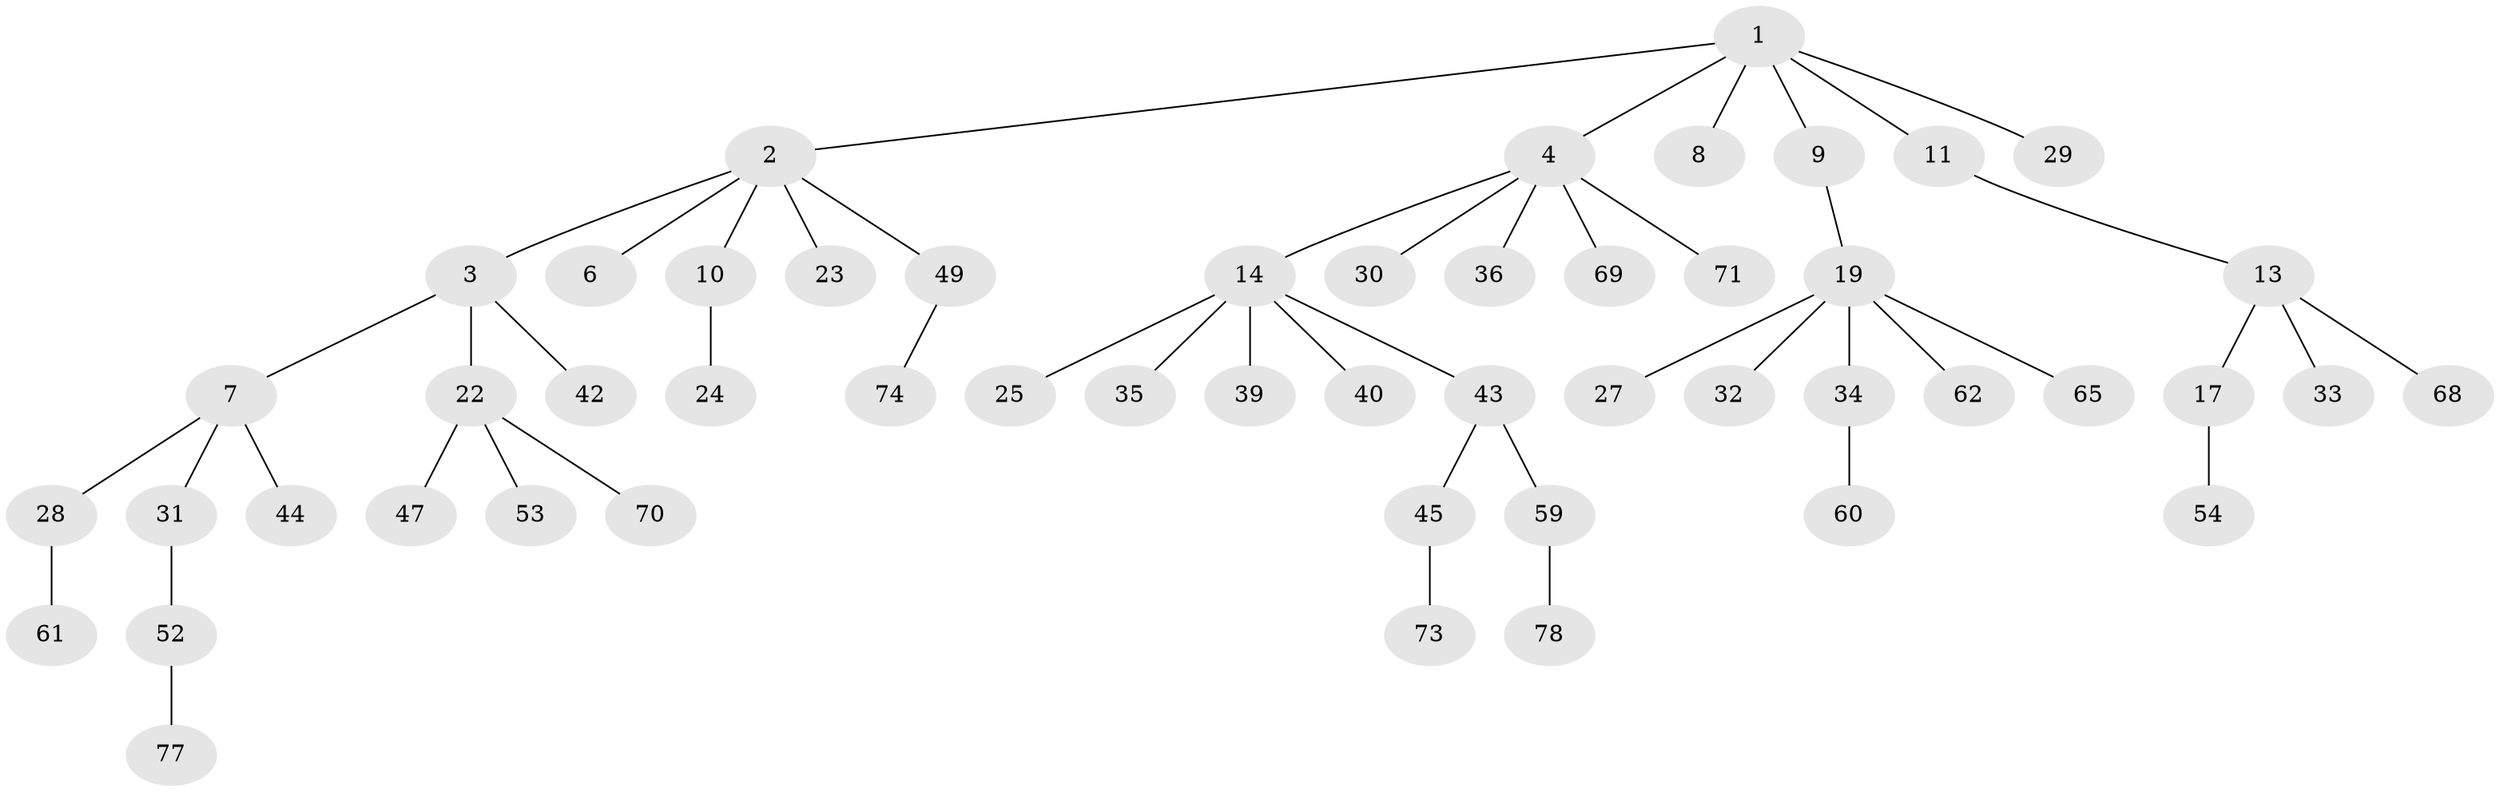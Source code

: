 // Generated by graph-tools (version 1.1) at 2025/52/02/27/25 19:52:11]
// undirected, 52 vertices, 51 edges
graph export_dot {
graph [start="1"]
  node [color=gray90,style=filled];
  1 [super="+16"];
  2 [super="+20"];
  3 [super="+5"];
  4 [super="+18"];
  6 [super="+46"];
  7 [super="+12"];
  8;
  9;
  10 [super="+21"];
  11;
  13 [super="+15"];
  14 [super="+26"];
  17 [super="+41"];
  19 [super="+57"];
  22 [super="+38"];
  23;
  24 [super="+58"];
  25 [super="+67"];
  27 [super="+37"];
  28 [super="+50"];
  29;
  30;
  31;
  32;
  33;
  34 [super="+64"];
  35;
  36 [super="+55"];
  39;
  40 [super="+48"];
  42;
  43;
  44;
  45 [super="+51"];
  47 [super="+63"];
  49 [super="+72"];
  52 [super="+56"];
  53;
  54;
  59 [super="+75"];
  60 [super="+76"];
  61 [super="+66"];
  62;
  65;
  68;
  69;
  70;
  71;
  73;
  74;
  77;
  78;
  1 -- 2;
  1 -- 4;
  1 -- 8;
  1 -- 9;
  1 -- 11;
  1 -- 29;
  2 -- 3;
  2 -- 6;
  2 -- 10;
  2 -- 49;
  2 -- 23;
  3 -- 42;
  3 -- 22;
  3 -- 7;
  4 -- 14;
  4 -- 30;
  4 -- 69;
  4 -- 71;
  4 -- 36;
  7 -- 28;
  7 -- 31;
  7 -- 44;
  9 -- 19;
  10 -- 24;
  11 -- 13;
  13 -- 17;
  13 -- 33;
  13 -- 68;
  14 -- 25;
  14 -- 35;
  14 -- 39;
  14 -- 40;
  14 -- 43;
  17 -- 54;
  19 -- 27;
  19 -- 32;
  19 -- 34;
  19 -- 62;
  19 -- 65;
  22 -- 47;
  22 -- 70;
  22 -- 53;
  28 -- 61;
  31 -- 52;
  34 -- 60;
  43 -- 45;
  43 -- 59;
  45 -- 73;
  49 -- 74;
  52 -- 77;
  59 -- 78;
}
